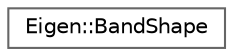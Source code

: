 digraph "类继承关系图"
{
 // LATEX_PDF_SIZE
  bgcolor="transparent";
  edge [fontname=Helvetica,fontsize=10,labelfontname=Helvetica,labelfontsize=10];
  node [fontname=Helvetica,fontsize=10,shape=box,height=0.2,width=0.4];
  rankdir="LR";
  Node0 [id="Node000000",label="Eigen::BandShape",height=0.2,width=0.4,color="grey40", fillcolor="white", style="filled",URL="$struct_eigen_1_1_band_shape.html",tooltip=" "];
}
